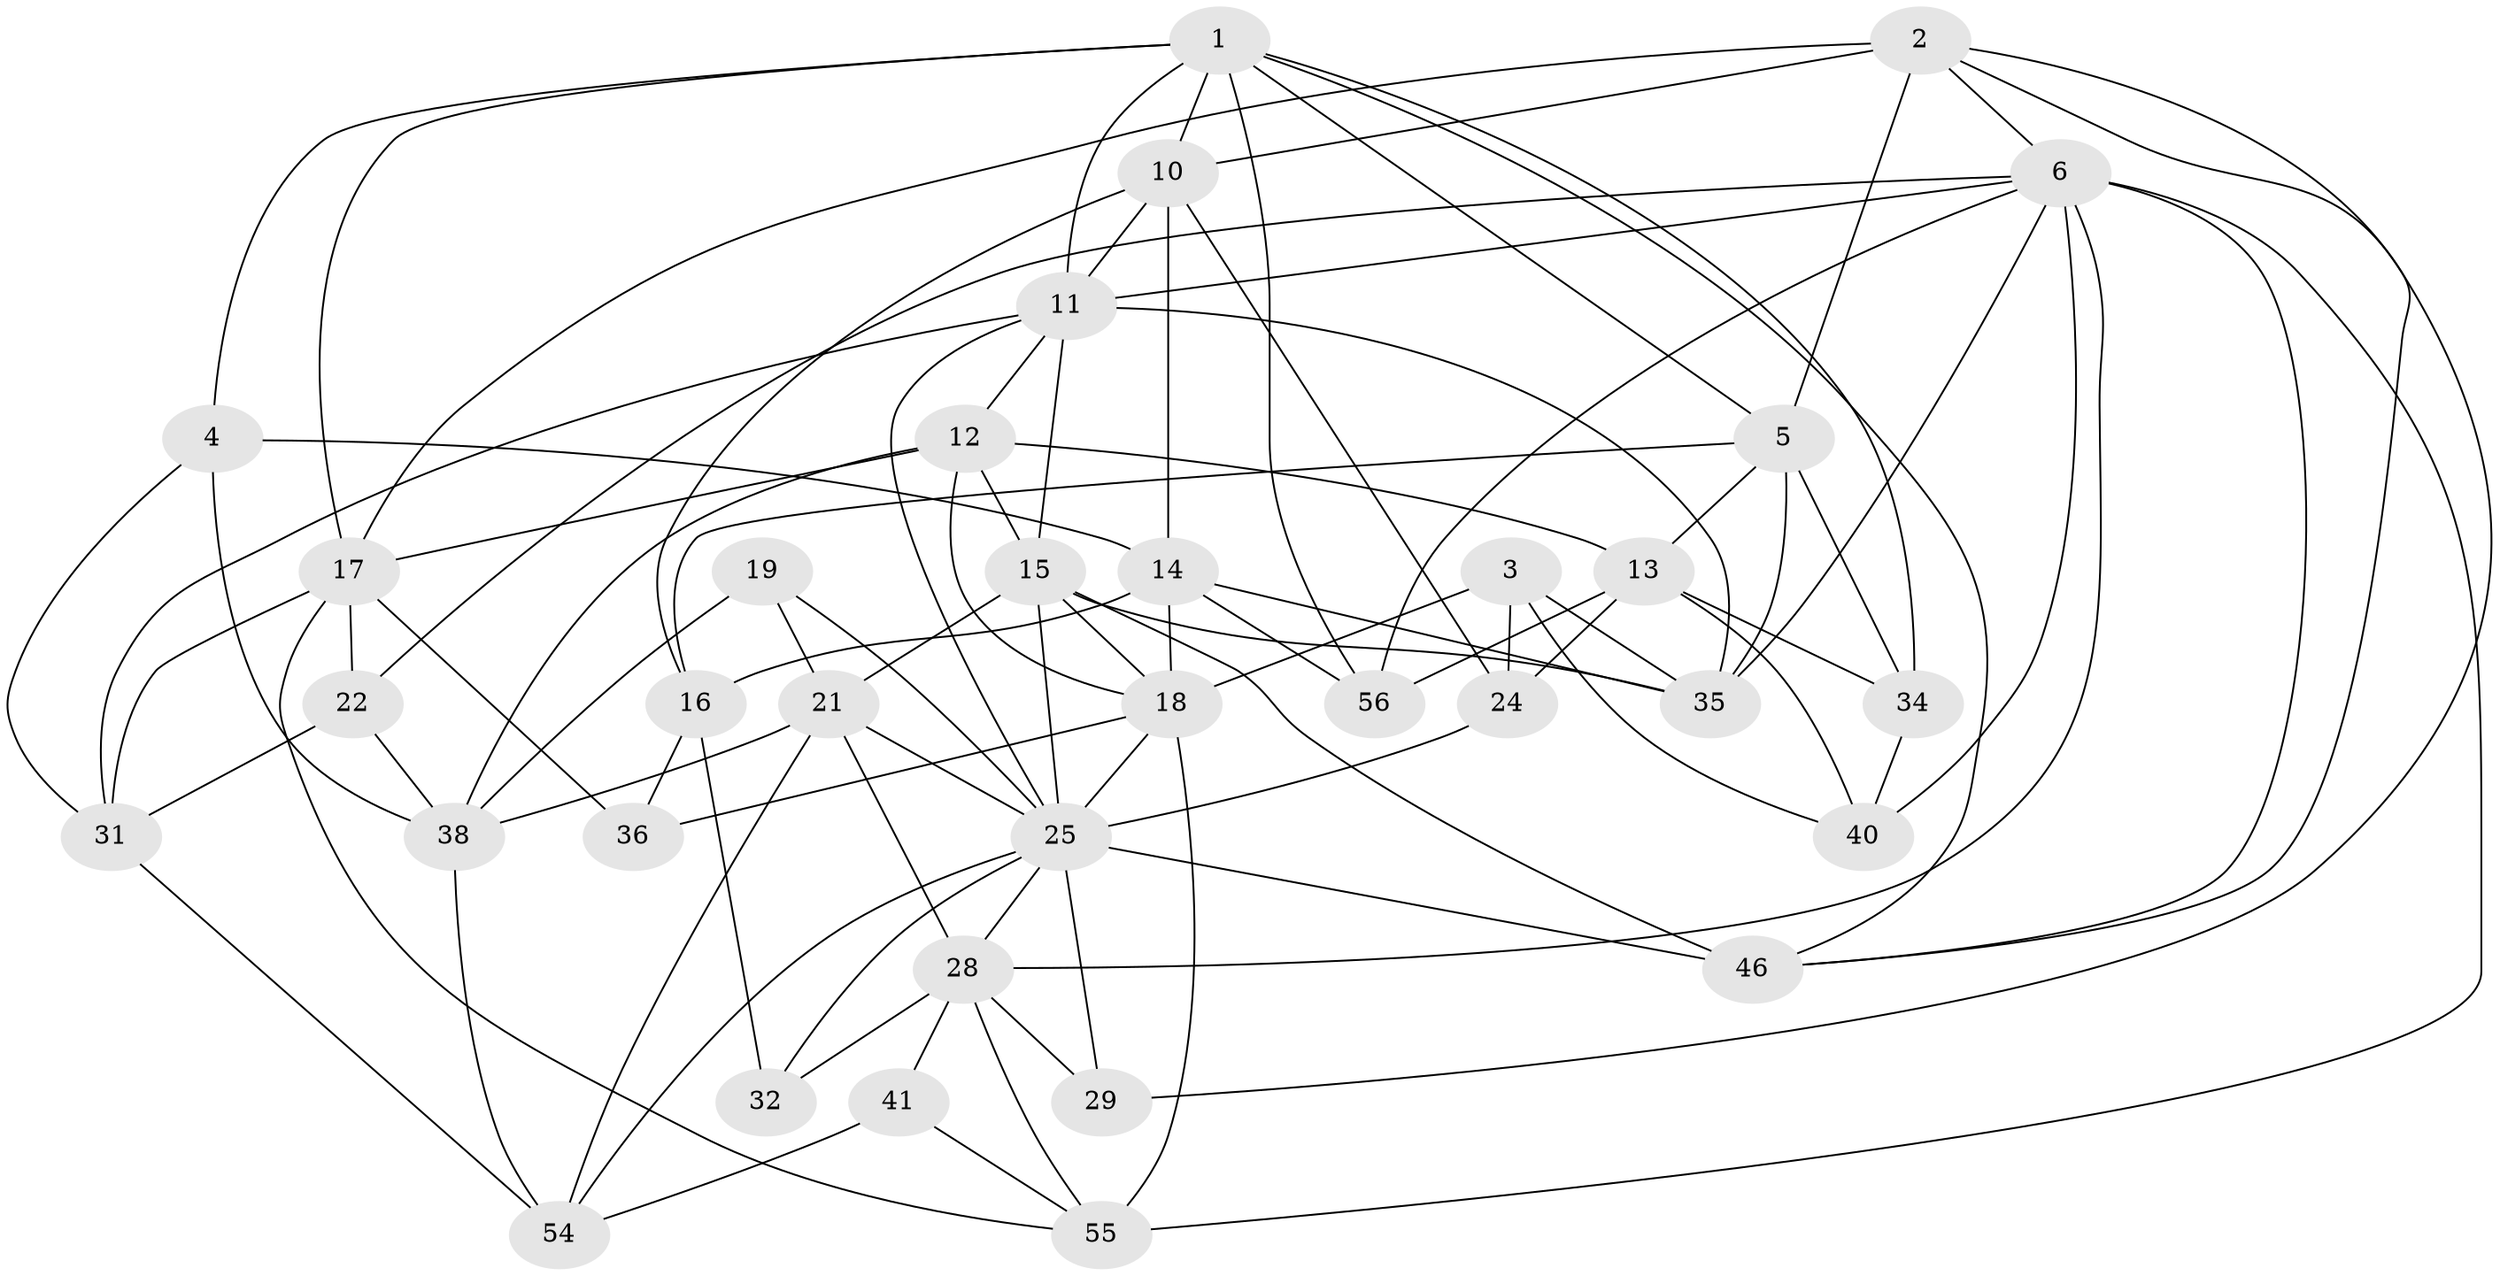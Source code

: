 // original degree distribution, {4: 1.0}
// Generated by graph-tools (version 1.1) at 2025/20/03/04/25 18:20:33]
// undirected, 34 vertices, 93 edges
graph export_dot {
graph [start="1"]
  node [color=gray90,style=filled];
  1 [super="+9+26"];
  2 [super="+66"];
  3;
  4;
  5 [super="+7"];
  6 [super="+37+8"];
  10 [super="+20"];
  11 [super="+62+47"];
  12 [super="+53"];
  13 [super="+30"];
  14 [super="+58"];
  15 [super="+63+27"];
  16 [super="+48"];
  17 [super="+42+23"];
  18 [super="+64+51"];
  19;
  21 [super="+33"];
  22;
  24;
  25 [super="+44+39"];
  28 [super="+49"];
  29;
  31 [super="+67"];
  32;
  34;
  35 [super="+61"];
  36;
  38 [super="+45"];
  40;
  41;
  46 [super="+59"];
  54 [super="+60"];
  55 [super="+57"];
  56;
  1 -- 34;
  1 -- 4;
  1 -- 56;
  1 -- 5;
  1 -- 46;
  1 -- 17;
  1 -- 10;
  1 -- 11;
  2 -- 29;
  2 -- 10;
  2 -- 46;
  2 -- 6;
  2 -- 17;
  2 -- 5;
  3 -- 40;
  3 -- 24;
  3 -- 18;
  3 -- 35;
  4 -- 31;
  4 -- 14;
  4 -- 38;
  5 -- 35;
  5 -- 16;
  5 -- 13;
  5 -- 34;
  6 -- 22;
  6 -- 56;
  6 -- 55 [weight=2];
  6 -- 40;
  6 -- 28;
  6 -- 46;
  6 -- 11;
  6 -- 35;
  10 -- 16;
  10 -- 24;
  10 -- 14;
  10 -- 11;
  11 -- 31;
  11 -- 15;
  11 -- 25;
  11 -- 12;
  11 -- 35;
  12 -- 15;
  12 -- 13;
  12 -- 17;
  12 -- 18;
  12 -- 38;
  13 -- 34;
  13 -- 40;
  13 -- 24;
  13 -- 56;
  14 -- 56;
  14 -- 16;
  14 -- 35;
  14 -- 18;
  15 -- 35;
  15 -- 21;
  15 -- 46;
  15 -- 18 [weight=2];
  15 -- 25;
  16 -- 36 [weight=2];
  16 -- 32;
  17 -- 36;
  17 -- 31 [weight=2];
  17 -- 22;
  17 -- 55;
  18 -- 55;
  18 -- 25;
  18 -- 36;
  19 -- 38;
  19 -- 21;
  19 -- 25 [weight=2];
  21 -- 54;
  21 -- 28;
  21 -- 25;
  21 -- 38;
  22 -- 31;
  22 -- 38;
  24 -- 25;
  25 -- 29 [weight=2];
  25 -- 46 [weight=2];
  25 -- 32;
  25 -- 54;
  25 -- 28;
  28 -- 55;
  28 -- 32 [weight=2];
  28 -- 41;
  28 -- 29;
  31 -- 54;
  34 -- 40;
  38 -- 54;
  41 -- 54 [weight=2];
  41 -- 55;
}
